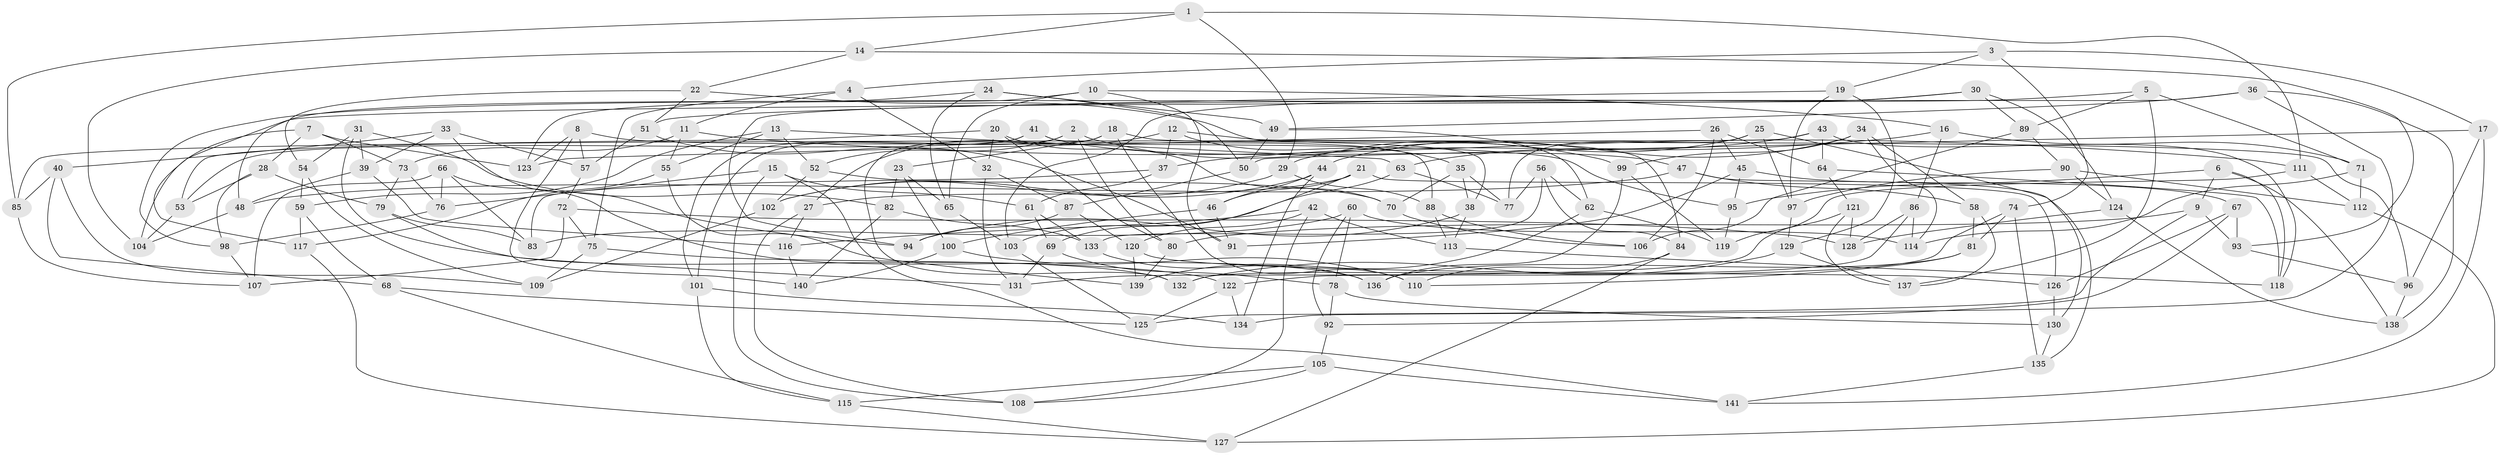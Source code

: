// coarse degree distribution, {6: 0.5056179775280899, 4: 0.4044943820224719, 5: 0.07865168539325842, 3: 0.011235955056179775}
// Generated by graph-tools (version 1.1) at 2025/42/03/06/25 10:42:16]
// undirected, 141 vertices, 282 edges
graph export_dot {
graph [start="1"]
  node [color=gray90,style=filled];
  1;
  2;
  3;
  4;
  5;
  6;
  7;
  8;
  9;
  10;
  11;
  12;
  13;
  14;
  15;
  16;
  17;
  18;
  19;
  20;
  21;
  22;
  23;
  24;
  25;
  26;
  27;
  28;
  29;
  30;
  31;
  32;
  33;
  34;
  35;
  36;
  37;
  38;
  39;
  40;
  41;
  42;
  43;
  44;
  45;
  46;
  47;
  48;
  49;
  50;
  51;
  52;
  53;
  54;
  55;
  56;
  57;
  58;
  59;
  60;
  61;
  62;
  63;
  64;
  65;
  66;
  67;
  68;
  69;
  70;
  71;
  72;
  73;
  74;
  75;
  76;
  77;
  78;
  79;
  80;
  81;
  82;
  83;
  84;
  85;
  86;
  87;
  88;
  89;
  90;
  91;
  92;
  93;
  94;
  95;
  96;
  97;
  98;
  99;
  100;
  101;
  102;
  103;
  104;
  105;
  106;
  107;
  108;
  109;
  110;
  111;
  112;
  113;
  114;
  115;
  116;
  117;
  118;
  119;
  120;
  121;
  122;
  123;
  124;
  125;
  126;
  127;
  128;
  129;
  130;
  131;
  132;
  133;
  134;
  135;
  136;
  137;
  138;
  139;
  140;
  141;
  1 -- 29;
  1 -- 14;
  1 -- 85;
  1 -- 111;
  2 -- 80;
  2 -- 101;
  2 -- 99;
  2 -- 52;
  3 -- 17;
  3 -- 4;
  3 -- 74;
  3 -- 19;
  4 -- 32;
  4 -- 75;
  4 -- 11;
  5 -- 137;
  5 -- 71;
  5 -- 117;
  5 -- 89;
  6 -- 138;
  6 -- 118;
  6 -- 95;
  6 -- 9;
  7 -- 104;
  7 -- 73;
  7 -- 123;
  7 -- 28;
  8 -- 123;
  8 -- 140;
  8 -- 95;
  8 -- 57;
  9 -- 80;
  9 -- 93;
  9 -- 125;
  10 -- 123;
  10 -- 16;
  10 -- 91;
  10 -- 65;
  11 -- 73;
  11 -- 55;
  11 -- 111;
  12 -- 35;
  12 -- 37;
  12 -- 84;
  12 -- 27;
  13 -- 52;
  13 -- 63;
  13 -- 59;
  13 -- 55;
  14 -- 93;
  14 -- 22;
  14 -- 104;
  15 -- 108;
  15 -- 61;
  15 -- 141;
  15 -- 76;
  16 -- 71;
  16 -- 86;
  16 -- 37;
  17 -- 50;
  17 -- 141;
  17 -- 96;
  18 -- 132;
  18 -- 110;
  18 -- 96;
  18 -- 23;
  19 -- 129;
  19 -- 97;
  19 -- 51;
  20 -- 70;
  20 -- 80;
  20 -- 53;
  20 -- 32;
  21 -- 27;
  21 -- 126;
  21 -- 46;
  21 -- 69;
  22 -- 38;
  22 -- 54;
  22 -- 51;
  23 -- 100;
  23 -- 82;
  23 -- 65;
  24 -- 49;
  24 -- 48;
  24 -- 50;
  24 -- 65;
  25 -- 130;
  25 -- 97;
  25 -- 77;
  25 -- 29;
  26 -- 64;
  26 -- 123;
  26 -- 106;
  26 -- 45;
  27 -- 108;
  27 -- 116;
  28 -- 98;
  28 -- 53;
  28 -- 79;
  29 -- 88;
  29 -- 102;
  30 -- 98;
  30 -- 103;
  30 -- 89;
  30 -- 124;
  31 -- 132;
  31 -- 54;
  31 -- 39;
  31 -- 82;
  32 -- 87;
  32 -- 131;
  33 -- 57;
  33 -- 94;
  33 -- 40;
  33 -- 39;
  34 -- 114;
  34 -- 99;
  34 -- 58;
  34 -- 44;
  35 -- 77;
  35 -- 70;
  35 -- 38;
  36 -- 49;
  36 -- 134;
  36 -- 138;
  36 -- 94;
  37 -- 83;
  37 -- 61;
  38 -- 94;
  38 -- 113;
  39 -- 116;
  39 -- 48;
  40 -- 109;
  40 -- 68;
  40 -- 85;
  41 -- 88;
  41 -- 101;
  41 -- 53;
  41 -- 47;
  42 -- 113;
  42 -- 116;
  42 -- 108;
  42 -- 120;
  43 -- 64;
  43 -- 118;
  43 -- 63;
  43 -- 85;
  44 -- 46;
  44 -- 102;
  44 -- 134;
  45 -- 67;
  45 -- 91;
  45 -- 95;
  46 -- 91;
  46 -- 100;
  47 -- 135;
  47 -- 48;
  47 -- 58;
  48 -- 104;
  49 -- 50;
  49 -- 62;
  50 -- 87;
  51 -- 57;
  51 -- 91;
  52 -- 70;
  52 -- 102;
  53 -- 104;
  54 -- 59;
  54 -- 109;
  55 -- 117;
  55 -- 139;
  56 -- 77;
  56 -- 84;
  56 -- 62;
  56 -- 133;
  57 -- 72;
  58 -- 81;
  58 -- 137;
  59 -- 117;
  59 -- 68;
  60 -- 78;
  60 -- 92;
  60 -- 83;
  60 -- 114;
  61 -- 133;
  61 -- 69;
  62 -- 119;
  62 -- 139;
  63 -- 103;
  63 -- 77;
  64 -- 118;
  64 -- 121;
  65 -- 103;
  66 -- 76;
  66 -- 83;
  66 -- 107;
  66 -- 136;
  67 -- 93;
  67 -- 126;
  67 -- 92;
  68 -- 115;
  68 -- 125;
  69 -- 131;
  69 -- 78;
  70 -- 106;
  71 -- 114;
  71 -- 112;
  72 -- 107;
  72 -- 128;
  72 -- 75;
  73 -- 76;
  73 -- 79;
  74 -- 122;
  74 -- 81;
  74 -- 135;
  75 -- 122;
  75 -- 109;
  76 -- 98;
  78 -- 92;
  78 -- 130;
  79 -- 83;
  79 -- 131;
  80 -- 139;
  81 -- 136;
  81 -- 110;
  82 -- 140;
  82 -- 133;
  84 -- 127;
  84 -- 110;
  85 -- 107;
  86 -- 128;
  86 -- 114;
  86 -- 132;
  87 -- 94;
  87 -- 120;
  88 -- 113;
  88 -- 106;
  89 -- 106;
  89 -- 90;
  90 -- 112;
  90 -- 124;
  90 -- 97;
  92 -- 105;
  93 -- 96;
  95 -- 119;
  96 -- 138;
  97 -- 129;
  98 -- 107;
  99 -- 119;
  99 -- 136;
  100 -- 110;
  100 -- 140;
  101 -- 134;
  101 -- 115;
  102 -- 109;
  103 -- 125;
  105 -- 108;
  105 -- 141;
  105 -- 115;
  111 -- 112;
  111 -- 119;
  112 -- 127;
  113 -- 118;
  115 -- 127;
  116 -- 140;
  117 -- 127;
  120 -- 126;
  120 -- 139;
  121 -- 128;
  121 -- 137;
  121 -- 131;
  122 -- 134;
  122 -- 125;
  124 -- 128;
  124 -- 138;
  126 -- 130;
  129 -- 132;
  129 -- 137;
  130 -- 135;
  133 -- 136;
  135 -- 141;
}

